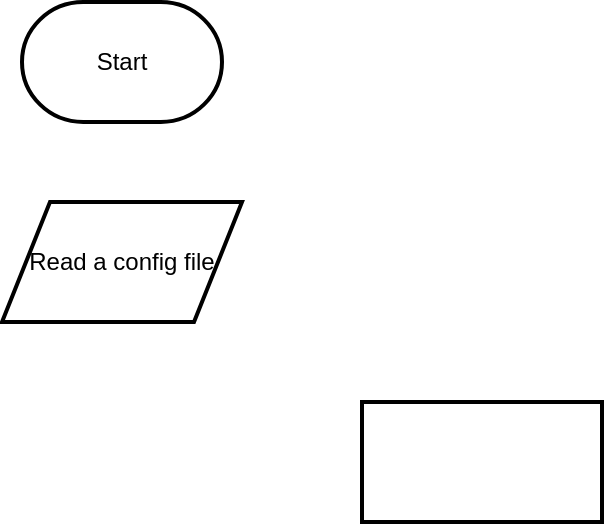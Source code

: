 <mxfile version="12.7.9" type="device"><diagram id="usIF3dDhEoUfyxLLS1ji" name="ページ1"><mxGraphModel dx="1422" dy="846" grid="1" gridSize="10" guides="1" tooltips="1" connect="1" arrows="1" fold="1" page="1" pageScale="1" pageWidth="827" pageHeight="1169" math="0" shadow="0"><root><mxCell id="0"/><mxCell id="1" parent="0"/><mxCell id="-N7Ubac2NQ48qvfgr0dG-1" value="Start" style="strokeWidth=2;html=1;shape=mxgraph.flowchart.terminator;whiteSpace=wrap;" vertex="1" parent="1"><mxGeometry x="100" y="40" width="100" height="60" as="geometry"/></mxCell><mxCell id="-N7Ubac2NQ48qvfgr0dG-2" value="" style="rounded=0;whiteSpace=wrap;html=1;strokeWidth=2;" vertex="1" parent="1"><mxGeometry x="270" y="240" width="120" height="60" as="geometry"/></mxCell><mxCell id="-N7Ubac2NQ48qvfgr0dG-3" value="Read a config file" style="shape=parallelogram;perimeter=parallelogramPerimeter;whiteSpace=wrap;html=1;strokeWidth=2;" vertex="1" parent="1"><mxGeometry x="90" y="140" width="120" height="60" as="geometry"/></mxCell></root></mxGraphModel></diagram></mxfile>